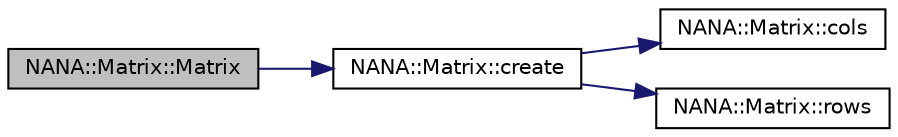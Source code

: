 digraph "NANA::Matrix::Matrix"
{
 // LATEX_PDF_SIZE
  edge [fontname="Helvetica",fontsize="10",labelfontname="Helvetica",labelfontsize="10"];
  node [fontname="Helvetica",fontsize="10",shape=record];
  rankdir="LR";
  Node1 [label="NANA::Matrix::Matrix",height=0.2,width=0.4,color="black", fillcolor="grey75", style="filled", fontcolor="black",tooltip="实现复制构造函数"];
  Node1 -> Node2 [color="midnightblue",fontsize="10",style="solid",fontname="Helvetica"];
  Node2 [label="NANA::Matrix::create",height=0.2,width=0.4,color="black", fillcolor="white", style="filled",URL="$class_n_a_n_a_1_1_matrix.html#a9143733c65d050c962bb9ea8fe03d19b",tooltip="申请内存"];
  Node2 -> Node3 [color="midnightblue",fontsize="10",style="solid",fontname="Helvetica"];
  Node3 [label="NANA::Matrix::cols",height=0.2,width=0.4,color="black", fillcolor="white", style="filled",URL="$class_n_a_n_a_1_1_matrix.html#a5e7705b4d776c325b12b0599c021f607",tooltip="获取矩阵的列数"];
  Node2 -> Node4 [color="midnightblue",fontsize="10",style="solid",fontname="Helvetica"];
  Node4 [label="NANA::Matrix::rows",height=0.2,width=0.4,color="black", fillcolor="white", style="filled",URL="$class_n_a_n_a_1_1_matrix.html#a59af2b31be0c8625466dea7fa5a36afa",tooltip="获取矩阵的行数"];
}
